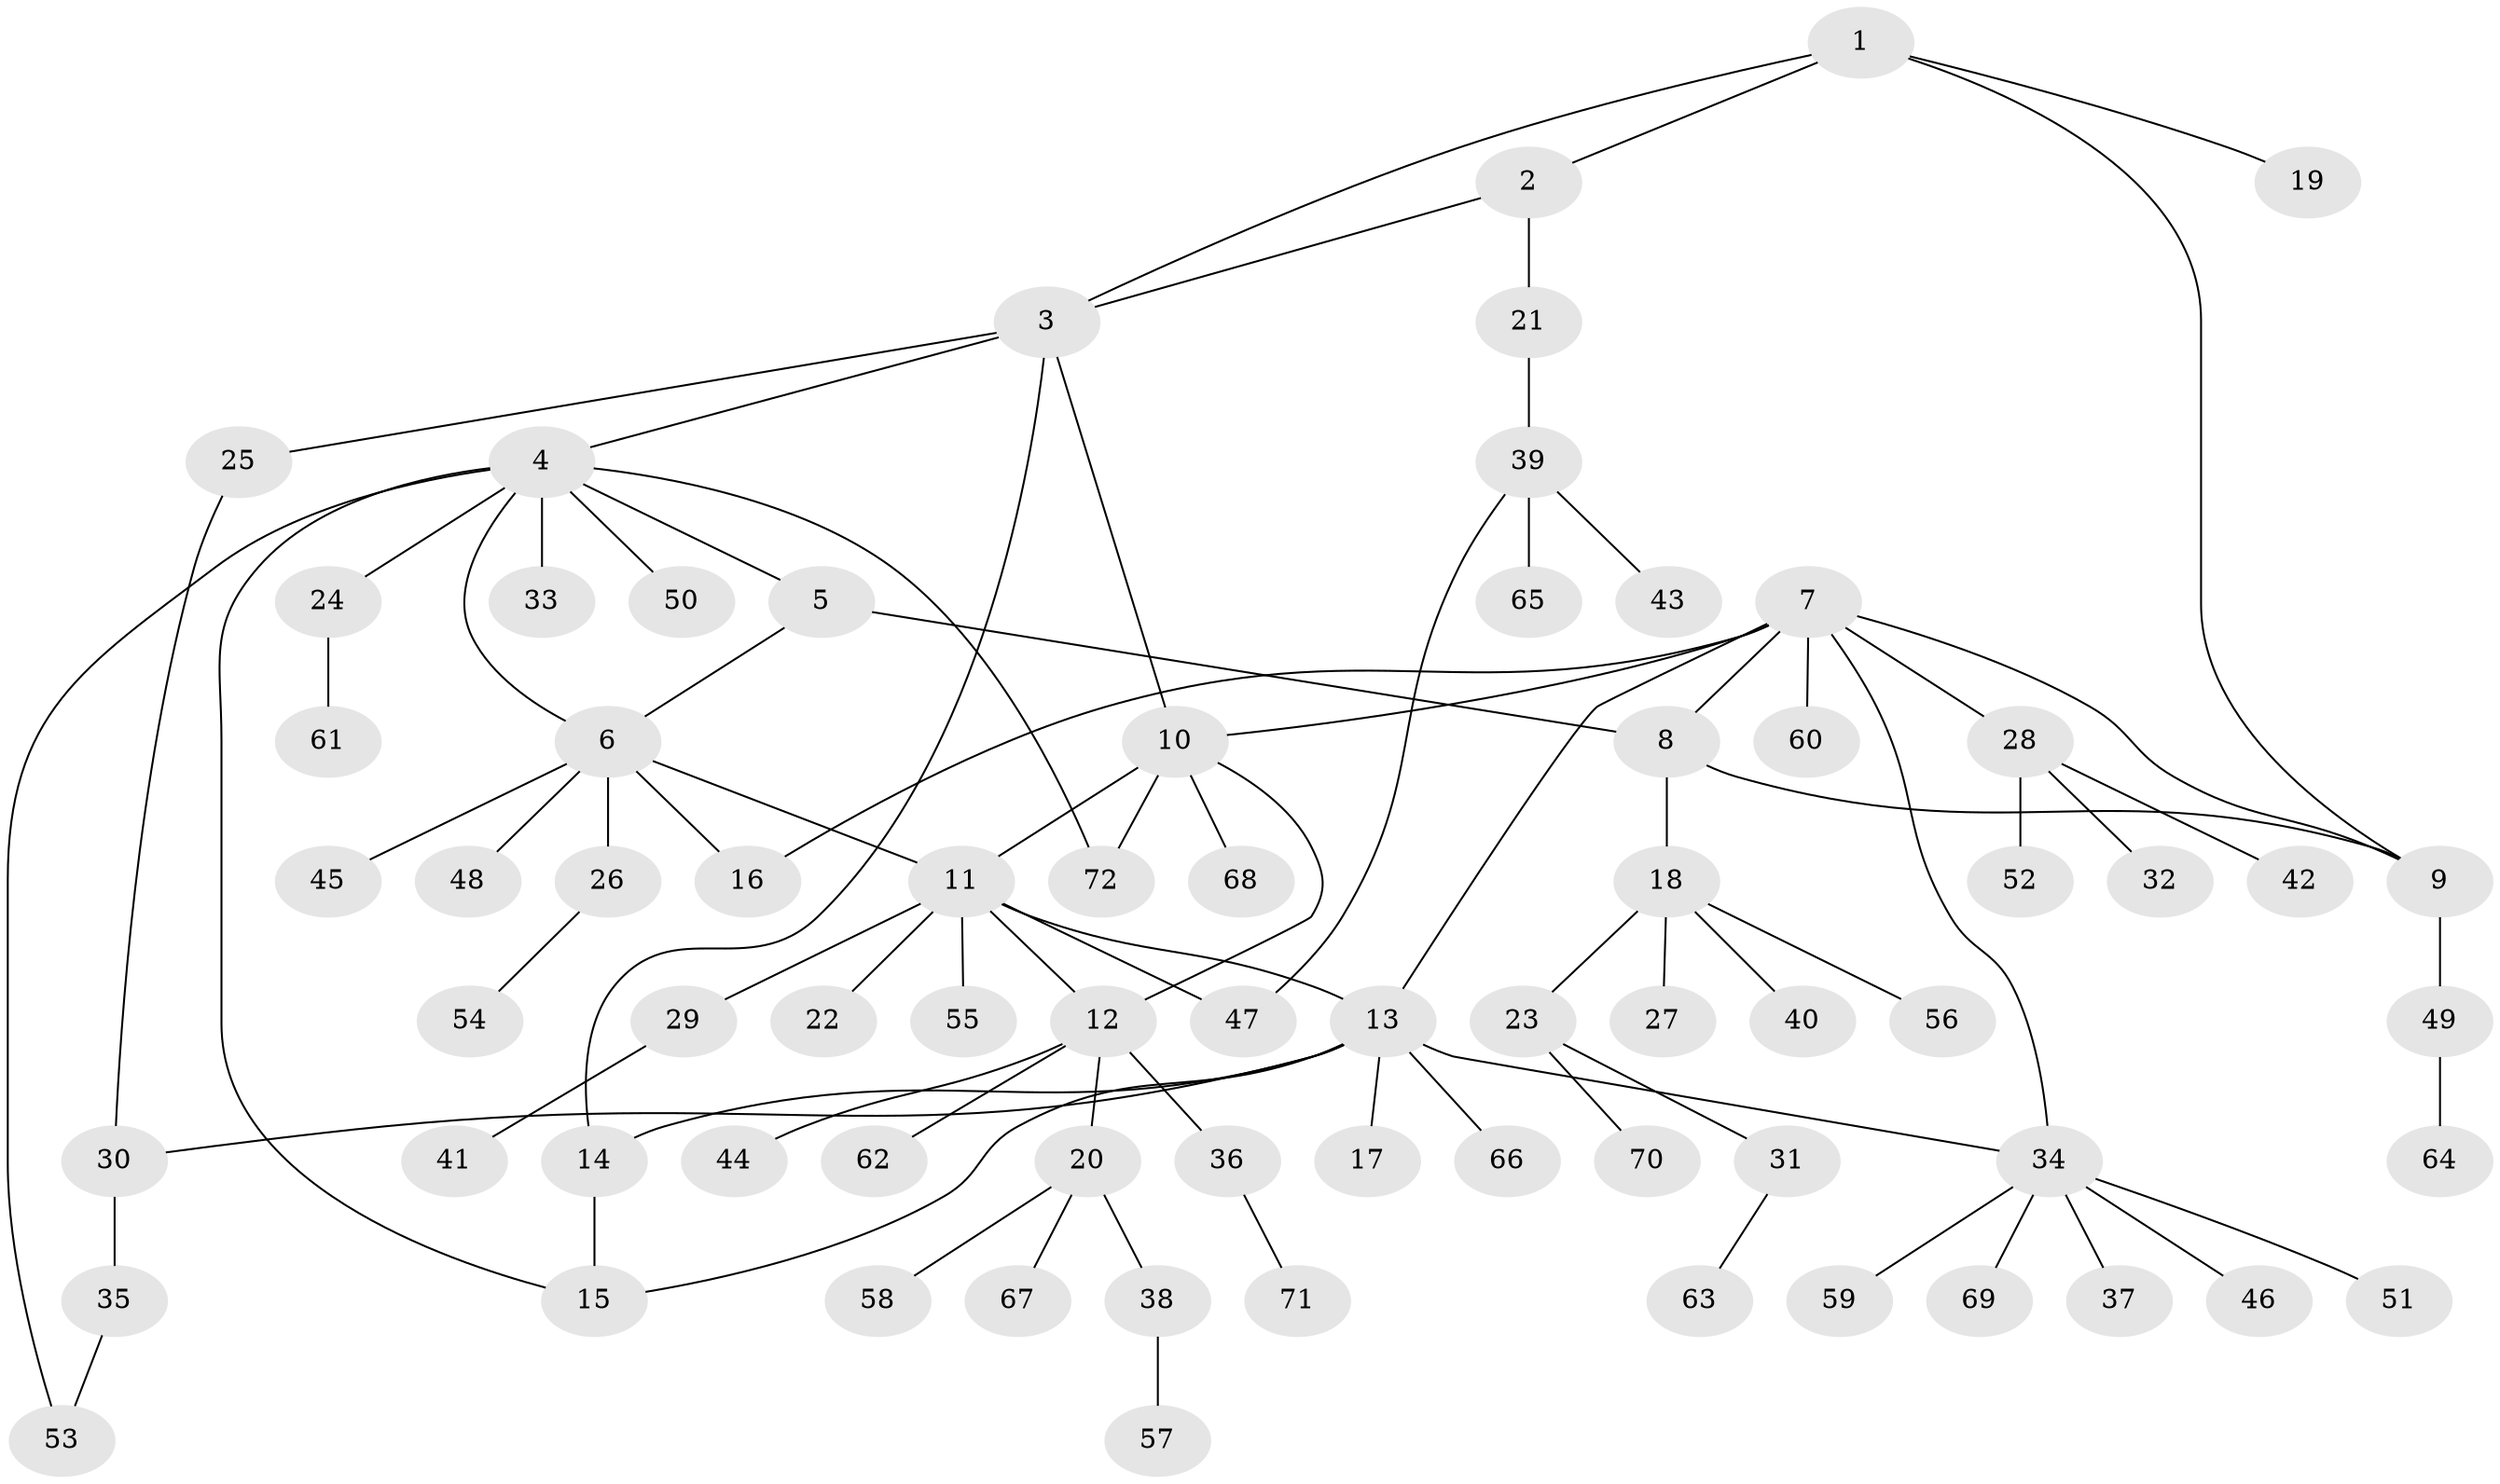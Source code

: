 // coarse degree distribution, {6: 0.057692307692307696, 3: 0.057692307692307696, 12: 0.019230769230769232, 5: 0.038461538461538464, 7: 0.038461538461538464, 10: 0.019230769230769232, 8: 0.019230769230769232, 2: 0.11538461538461539, 1: 0.5961538461538461, 4: 0.038461538461538464}
// Generated by graph-tools (version 1.1) at 2025/42/03/06/25 10:42:06]
// undirected, 72 vertices, 88 edges
graph export_dot {
graph [start="1"]
  node [color=gray90,style=filled];
  1;
  2;
  3;
  4;
  5;
  6;
  7;
  8;
  9;
  10;
  11;
  12;
  13;
  14;
  15;
  16;
  17;
  18;
  19;
  20;
  21;
  22;
  23;
  24;
  25;
  26;
  27;
  28;
  29;
  30;
  31;
  32;
  33;
  34;
  35;
  36;
  37;
  38;
  39;
  40;
  41;
  42;
  43;
  44;
  45;
  46;
  47;
  48;
  49;
  50;
  51;
  52;
  53;
  54;
  55;
  56;
  57;
  58;
  59;
  60;
  61;
  62;
  63;
  64;
  65;
  66;
  67;
  68;
  69;
  70;
  71;
  72;
  1 -- 2;
  1 -- 3;
  1 -- 9;
  1 -- 19;
  2 -- 3;
  2 -- 21;
  3 -- 4;
  3 -- 10;
  3 -- 14;
  3 -- 25;
  4 -- 5;
  4 -- 6;
  4 -- 15;
  4 -- 24;
  4 -- 33;
  4 -- 50;
  4 -- 53;
  4 -- 72;
  5 -- 6;
  5 -- 8;
  6 -- 11;
  6 -- 16;
  6 -- 26;
  6 -- 45;
  6 -- 48;
  7 -- 8;
  7 -- 9;
  7 -- 10;
  7 -- 13;
  7 -- 16;
  7 -- 28;
  7 -- 34;
  7 -- 60;
  8 -- 9;
  8 -- 18;
  9 -- 49;
  10 -- 11;
  10 -- 12;
  10 -- 68;
  10 -- 72;
  11 -- 12;
  11 -- 13;
  11 -- 22;
  11 -- 29;
  11 -- 47;
  11 -- 55;
  12 -- 20;
  12 -- 36;
  12 -- 44;
  12 -- 62;
  13 -- 14;
  13 -- 15;
  13 -- 17;
  13 -- 30;
  13 -- 34;
  13 -- 66;
  14 -- 15;
  18 -- 23;
  18 -- 27;
  18 -- 40;
  18 -- 56;
  20 -- 38;
  20 -- 58;
  20 -- 67;
  21 -- 39;
  23 -- 31;
  23 -- 70;
  24 -- 61;
  25 -- 30;
  26 -- 54;
  28 -- 32;
  28 -- 42;
  28 -- 52;
  29 -- 41;
  30 -- 35;
  31 -- 63;
  34 -- 37;
  34 -- 46;
  34 -- 51;
  34 -- 59;
  34 -- 69;
  35 -- 53;
  36 -- 71;
  38 -- 57;
  39 -- 43;
  39 -- 47;
  39 -- 65;
  49 -- 64;
}
